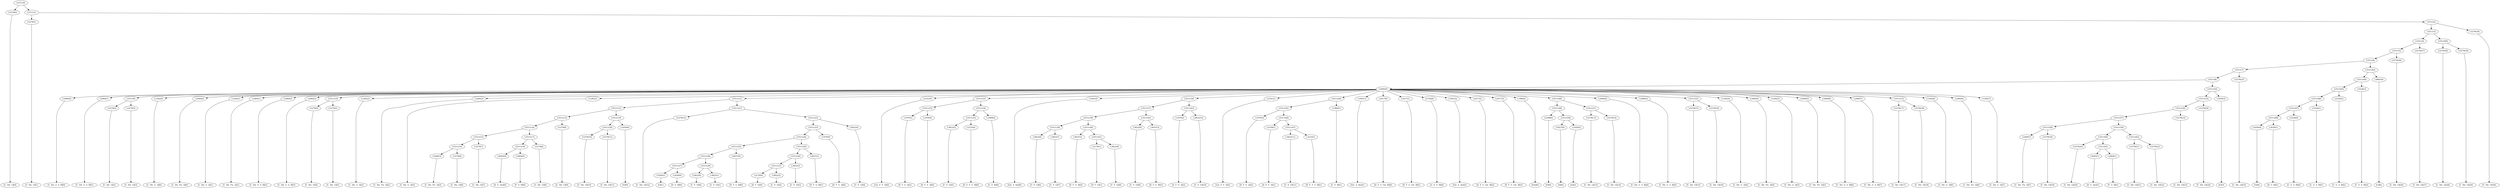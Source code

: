digraph sample{
"L5279(0)"->"[C  Dis  G](0)"
"L5279(1)"->"[C  Dis  G](1)"
"L2960(0)"->"[C  Dis  G  A  B](0)"
"L2960(1)"->"[C  Dis  G  A  B](1)"
"L5279(2)"->"[C  Dis  G](2)"
"L5279(3)"->"[C  Dis  G](3)"
"L5511(9)"->"L5279(2)"
"L5511(9)"->"L5279(3)"
"L1282(0)"->"[C  Dis  G  A](0)"
"L2460(0)"->"[C  Dis  Fis  A](0)"
"L1282(1)"->"[C  Dis  G  A](1)"
"L2460(1)"->"[C  Dis  Fis  A](1)"
"L2960(2)"->"[C  Dis  G  A  B](2)"
"L2960(3)"->"[C  Dis  G  A  B](3)"
"L5279(4)"->"[C  Dis  G](4)"
"L5279(5)"->"[C  Dis  G](5)"
"L5511(10)"->"L5279(4)"
"L5511(10)"->"L5279(5)"
"L1282(2)"->"[C  Dis  G  A](2)"
"L2460(2)"->"[C  Dis  Fis  A](2)"
"L1282(3)"->"[C  Dis  G  A](3)"
"L2460(3)"->"[C  Dis  Fis  A](3)"
"L5279(6)"->"[C  Dis  G](6)"
"L5511(16)"->"L2460(3)"
"L5511(16)"->"L5279(6)"
"L5279(7)"->"[C  Dis  G](7)"
"L5511(15)"->"L5511(16)"
"L5511(15)"->"L5279(7)"
"L4045(0)"->"[D  G  Ais](0)"
"L5064(0)"->"[F  G  B](0)"
"L5511(18)"->"L4045(0)"
"L5511(18)"->"L5064(0)"
"L5279(8)"->"[C  Dis  G](8)"
"L5511(17)"->"L5511(18)"
"L5511(17)"->"L5279(8)"
"L5511(14)"->"L5511(15)"
"L5511(14)"->"L5511(17)"
"L5279(9)"->"[C  Dis  G](9)"
"L5511(13)"->"L5511(14)"
"L5511(13)"->"L5279(9)"
"L5279(10)"->"[C  Dis  G](10)"
"L5279(11)"->"[C  Dis  G](11)"
"L5511(20)"->"L5279(10)"
"L5511(20)"->"L5279(11)"
"L1650(0)"->"[G](0)"
"L5511(19)"->"L5511(20)"
"L5511(19)"->"L1650(0)"
"L5511(12)"->"L5511(13)"
"L5511(12)"->"L5511(19)"
"L5279(12)"->"[C  Dis  G](12)"
"L1650(1)"->"[G](1)"
"L2639(0)"->"[D  G  B](0)"
"L5511(27)"->"L1650(1)"
"L5511(27)"->"L2639(0)"
"L3822(0)"->"[C  E  G](0)"
"L3822(1)"->"[C  E  G](1)"
"L5511(28)"->"L3822(0)"
"L5511(28)"->"L3822(1)"
"L5511(26)"->"L5511(27)"
"L5511(26)"->"L5511(28)"
"L4037(0)"->"[D  F  G  B](0)"
"L5511(25)"->"L5511(26)"
"L5511(25)"->"L4037(0)"
"L2170(0)"->"[D  F  G](0)"
"L3822(2)"->"[C  E  G](2)"
"L5511(31)"->"L2170(0)"
"L5511(31)"->"L3822(2)"
"L3822(3)"->"[C  E  G](3)"
"L5511(30)"->"L5511(31)"
"L5511(30)"->"L3822(3)"
"L4037(1)"->"[D  F  G  B](1)"
"L5511(29)"->"L5511(30)"
"L5511(29)"->"L4037(1)"
"L5511(24)"->"L5511(25)"
"L5511(24)"->"L5511(29)"
"L1970(0)"->"[D  F  G  A](0)"
"L5511(23)"->"L5511(24)"
"L5511(23)"->"L1970(0)"
"L3822(4)"->"[C  E  G](4)"
"L5511(22)"->"L5511(23)"
"L5511(22)"->"L3822(4)"
"L5511(21)"->"L5279(12)"
"L5511(21)"->"L5511(22)"
"L5511(11)"->"L5511(12)"
"L5511(11)"->"L5511(21)"
"L2161(0)"->"[Cis  E  F  A](0)"
"L1970(1)"->"[D  F  G  A](1)"
"L2359(0)"->"[D  E  F  A](0)"
"L5511(33)"->"L1970(1)"
"L5511(33)"->"L2359(0)"
"L3822(5)"->"[C  E  G](5)"
"L3233(0)"->"[D  E  F  G  B](0)"
"L5511(35)"->"L3822(5)"
"L5511(35)"->"L3233(0)"
"L1969(0)"->"[C  E  B](0)"
"L5511(34)"->"L5511(35)"
"L5511(34)"->"L1969(0)"
"L5511(32)"->"L5511(33)"
"L5511(32)"->"L5511(34)"
"L1001(0)"->"[Gis  A  Ais](0)"
"L3822(6)"->"[C  E  G](6)"
"L3822(7)"->"[C  E  G](7)"
"L5511(39)"->"L3822(6)"
"L5511(39)"->"L3822(7)"
"L4037(2)"->"[D  F  G  B](2)"
"L2170(1)"->"[D  F  G](1)"
"L3822(8)"->"[C  E  G](8)"
"L5511(41)"->"L2170(1)"
"L5511(41)"->"L3822(8)"
"L5511(40)"->"L4037(2)"
"L5511(40)"->"L5511(41)"
"L5511(38)"->"L5511(39)"
"L5511(38)"->"L5511(40)"
"L3822(9)"->"[C  E  G](9)"
"L4037(3)"->"[D  F  G  B](3)"
"L5511(42)"->"L3822(9)"
"L5511(42)"->"L4037(3)"
"L5511(37)"->"L5511(38)"
"L5511(37)"->"L5511(42)"
"L1970(2)"->"[D  F  G  A](2)"
"L3822(10)"->"[C  E  G](10)"
"L5511(43)"->"L1970(2)"
"L5511(43)"->"L3822(10)"
"L5511(36)"->"L5511(37)"
"L5511(36)"->"L5511(43)"
"L2161(1)"->"[Cis  E  F  A](1)"
"L1970(3)"->"[D  F  G  A](3)"
"L2359(1)"->"[D  E  F  A](1)"
"L3822(11)"->"[C  E  G](11)"
"L3233(1)"->"[D  E  F  G  B](1)"
"L5511(47)"->"L3822(11)"
"L5511(47)"->"L3233(1)"
"L5511(46)"->"L2359(1)"
"L5511(46)"->"L5511(47)"
"L5511(45)"->"L1970(3)"
"L5511(45)"->"L5511(46)"
"L1969(1)"->"[C  E  B](1)"
"L5511(44)"->"L5511(45)"
"L5511(44)"->"L1969(1)"
"L1001(1)"->"[Gis  A  Ais](1)"
"L2417(0)"->"[D  F  G  Gis  B](0)"
"L2417(1)"->"[D  F  G  Gis  B](1)"
"L2744(0)"->"[C  E  G  B](0)"
"L1001(2)"->"[Gis  A  Ais](2)"
"L2417(2)"->"[D  F  G  Gis  B](2)"
"L2417(3)"->"[D  F  G  Gis  B](3)"
"L-686(0)"->"[Gis](0)"
"L2388(0)"->"[F](0)"
"L5027(0)"->"[D](0)"
"L1650(2)"->"[G](2)"
"L5511(50)"->"L5027(0)"
"L5511(50)"->"L1650(2)"
"L5511(49)"->"L2388(0)"
"L5511(49)"->"L5511(50)"
"L5279(13)"->"[C  Dis  G](13)"
"L5279(14)"->"[C  Dis  G](14)"
"L5511(51)"->"L5279(13)"
"L5511(51)"->"L5279(14)"
"L5511(48)"->"L5511(49)"
"L5511(48)"->"L5511(51)"
"L2960(4)"->"[C  Dis  G  A  B](4)"
"L2960(5)"->"[C  Dis  G  A  B](5)"
"L5279(15)"->"[C  Dis  G](15)"
"L5279(16)"->"[C  Dis  G](16)"
"L5511(52)"->"L5279(15)"
"L5511(52)"->"L5279(16)"
"L1282(4)"->"[C  Dis  G  A](4)"
"L2460(4)"->"[C  Dis  Fis  A](4)"
"L1282(5)"->"[C  Dis  G  A](5)"
"L2460(5)"->"[C  Dis  Fis  A](5)"
"L2960(6)"->"[C  Dis  G  A  B](6)"
"L2960(7)"->"[C  Dis  G  A  B](7)"
"L5279(17)"->"[C  Dis  G](17)"
"L5279(18)"->"[C  Dis  G](18)"
"L5511(53)"->"L5279(17)"
"L5511(53)"->"L5279(18)"
"L1282(6)"->"[C  Dis  G  A](6)"
"L2460(6)"->"[C  Dis  Fis  A](6)"
"L1282(7)"->"[C  Dis  G  A](7)"
"L5495(0)"->"L2960(0)"
"L5495(0)"->"L2960(1)"
"L5495(0)"->"L5511(9)"
"L5495(0)"->"L1282(0)"
"L5495(0)"->"L2460(0)"
"L5495(0)"->"L1282(1)"
"L5495(0)"->"L2460(1)"
"L5495(0)"->"L2960(2)"
"L5495(0)"->"L2960(3)"
"L5495(0)"->"L5511(10)"
"L5495(0)"->"L1282(2)"
"L5495(0)"->"L2460(2)"
"L5495(0)"->"L1282(3)"
"L5495(0)"->"L5511(11)"
"L5495(0)"->"L2161(0)"
"L5495(0)"->"L5511(32)"
"L5495(0)"->"L1001(0)"
"L5495(0)"->"L5511(36)"
"L5495(0)"->"L2161(1)"
"L5495(0)"->"L5511(44)"
"L5495(0)"->"L1001(1)"
"L5495(0)"->"L2417(0)"
"L5495(0)"->"L2417(1)"
"L5495(0)"->"L2744(0)"
"L5495(0)"->"L1001(2)"
"L5495(0)"->"L2417(2)"
"L5495(0)"->"L2417(3)"
"L5495(0)"->"L-686(0)"
"L5495(0)"->"L5511(48)"
"L5495(0)"->"L2960(4)"
"L5495(0)"->"L2960(5)"
"L5495(0)"->"L5511(52)"
"L5495(0)"->"L1282(4)"
"L5495(0)"->"L2460(4)"
"L5495(0)"->"L1282(5)"
"L5495(0)"->"L2460(5)"
"L5495(0)"->"L2960(6)"
"L5495(0)"->"L2960(7)"
"L5495(0)"->"L5511(53)"
"L5495(0)"->"L1282(6)"
"L5495(0)"->"L2460(6)"
"L5495(0)"->"L1282(7)"
"L2460(7)"->"[C  Dis  Fis  A](7)"
"L5279(19)"->"[C  Dis  G](19)"
"L5511(58)"->"L2460(7)"
"L5511(58)"->"L5279(19)"
"L5279(20)"->"[C  Dis  G](20)"
"L4045(1)"->"[D  G  Ais](1)"
"L5064(1)"->"[F  G  B](1)"
"L5511(61)"->"L4045(1)"
"L5511(61)"->"L5064(1)"
"L5511(60)"->"L5279(20)"
"L5511(60)"->"L5511(61)"
"L5279(21)"->"[C  Dis  G](21)"
"L5279(22)"->"[C  Dis  G](22)"
"L5511(62)"->"L5279(21)"
"L5511(62)"->"L5279(22)"
"L5511(59)"->"L5511(60)"
"L5511(59)"->"L5511(62)"
"L5511(57)"->"L5511(58)"
"L5511(57)"->"L5511(59)"
"L5279(23)"->"[C  Dis  G](23)"
"L5511(56)"->"L5511(57)"
"L5511(56)"->"L5279(23)"
"L5279(24)"->"[C  Dis  G](24)"
"L5511(55)"->"L5511(56)"
"L5511(55)"->"L5279(24)"
"L1650(3)"->"[G](3)"
"L5511(54)"->"L5511(55)"
"L5511(54)"->"L1650(3)"
"L5511(8)"->"L5495(0)"
"L5511(8)"->"L5511(54)"
"L5279(25)"->"[C  Dis  G](25)"
"L5511(7)"->"L5511(8)"
"L5511(7)"->"L5279(25)"
"L1650(4)"->"[G](4)"
"L2639(1)"->"[D  G  B](1)"
"L5511(68)"->"L1650(4)"
"L5511(68)"->"L2639(1)"
"L5226(0)"->"[C  G  A  B](0)"
"L5511(67)"->"L5511(68)"
"L5511(67)"->"L5226(0)"
"L5226(1)"->"[C  G  A  B](1)"
"L5511(66)"->"L5511(67)"
"L5511(66)"->"L5226(1)"
"L5226(2)"->"[C  G  A  B](2)"
"L5511(65)"->"L5511(66)"
"L5511(65)"->"L5226(2)"
"L5226(3)"->"[C  G  A  B](3)"
"L5511(64)"->"L5511(65)"
"L5511(64)"->"L5226(3)"
"L4865(0)"->"[C](0)"
"L5511(63)"->"L5511(64)"
"L5511(63)"->"L4865(0)"
"L5511(6)"->"L5511(7)"
"L5511(6)"->"L5511(63)"
"L5279(26)"->"[C  Dis  G](26)"
"L5511(5)"->"L5511(6)"
"L5511(5)"->"L5279(26)"
"L5279(27)"->"[C  Dis  G](27)"
"L5511(4)"->"L5511(5)"
"L5511(4)"->"L5279(27)"
"L5279(28)"->"[C  Dis  G](28)"
"L5279(29)"->"[C  Dis  G](29)"
"L5511(69)"->"L5279(28)"
"L5511(69)"->"L5279(29)"
"L5511(3)"->"L5511(4)"
"L5511(3)"->"L5511(69)"
"L5279(30)"->"[C  Dis  G](30)"
"L5511(2)"->"L5511(3)"
"L5511(2)"->"L5279(30)"
"L5511(1)"->"L5279(1)"
"L5511(1)"->"L5511(2)"
"L5511(0)"->"L5279(0)"
"L5511(0)"->"L5511(1)"
{rank = min; "L5511(0)"}
{rank = same; "L5279(0)"; "L5511(1)";}
{rank = same; "L5279(1)"; "L5511(2)";}
{rank = same; "L5511(3)"; "L5279(30)";}
{rank = same; "L5511(4)"; "L5511(69)";}
{rank = same; "L5511(5)"; "L5279(27)"; "L5279(28)"; "L5279(29)";}
{rank = same; "L5511(6)"; "L5279(26)";}
{rank = same; "L5511(7)"; "L5511(63)";}
{rank = same; "L5511(8)"; "L5279(25)"; "L5511(64)"; "L4865(0)";}
{rank = same; "L5495(0)"; "L5511(54)"; "L5511(65)"; "L5226(3)";}
{rank = same; "L2960(0)"; "L2960(1)"; "L5511(9)"; "L1282(0)"; "L2460(0)"; "L1282(1)"; "L2460(1)"; "L2960(2)"; "L2960(3)"; "L5511(10)"; "L1282(2)"; "L2460(2)"; "L1282(3)"; "L5511(11)"; "L2161(0)"; "L5511(32)"; "L1001(0)"; "L5511(36)"; "L2161(1)"; "L5511(44)"; "L1001(1)"; "L2417(0)"; "L2417(1)"; "L2744(0)"; "L1001(2)"; "L2417(2)"; "L2417(3)"; "L-686(0)"; "L5511(48)"; "L2960(4)"; "L2960(5)"; "L5511(52)"; "L1282(4)"; "L2460(4)"; "L1282(5)"; "L2460(5)"; "L2960(6)"; "L2960(7)"; "L5511(53)"; "L1282(6)"; "L2460(6)"; "L1282(7)"; "L5511(55)"; "L1650(3)"; "L5511(66)"; "L5226(2)";}
{rank = same; "L5279(2)"; "L5279(3)"; "L5279(4)"; "L5279(5)"; "L5511(12)"; "L5511(21)"; "L5511(33)"; "L5511(34)"; "L5511(37)"; "L5511(43)"; "L5511(45)"; "L1969(1)"; "L5511(49)"; "L5511(51)"; "L5279(15)"; "L5279(16)"; "L5279(17)"; "L5279(18)"; "L5511(56)"; "L5279(24)"; "L5511(67)"; "L5226(1)";}
{rank = same; "L5511(13)"; "L5511(19)"; "L5279(12)"; "L5511(22)"; "L1970(1)"; "L2359(0)"; "L5511(35)"; "L1969(0)"; "L5511(38)"; "L5511(42)"; "L1970(2)"; "L3822(10)"; "L1970(3)"; "L5511(46)"; "L2388(0)"; "L5511(50)"; "L5279(13)"; "L5279(14)"; "L5511(57)"; "L5279(23)"; "L5511(68)"; "L5226(0)";}
{rank = same; "L5511(14)"; "L5279(9)"; "L5511(20)"; "L1650(0)"; "L5511(23)"; "L3822(4)"; "L3822(5)"; "L3233(0)"; "L5511(39)"; "L5511(40)"; "L3822(9)"; "L4037(3)"; "L2359(1)"; "L5511(47)"; "L5027(0)"; "L1650(2)"; "L5511(58)"; "L5511(59)"; "L1650(4)"; "L2639(1)";}
{rank = same; "L5511(15)"; "L5511(17)"; "L5279(10)"; "L5279(11)"; "L5511(24)"; "L1970(0)"; "L3822(6)"; "L3822(7)"; "L4037(2)"; "L5511(41)"; "L3822(11)"; "L3233(1)"; "L2460(7)"; "L5279(19)"; "L5511(60)"; "L5511(62)";}
{rank = same; "L5511(16)"; "L5279(7)"; "L5511(18)"; "L5279(8)"; "L5511(25)"; "L5511(29)"; "L2170(1)"; "L3822(8)"; "L5279(20)"; "L5511(61)"; "L5279(21)"; "L5279(22)";}
{rank = same; "L2460(3)"; "L5279(6)"; "L4045(0)"; "L5064(0)"; "L5511(26)"; "L4037(0)"; "L5511(30)"; "L4037(1)"; "L4045(1)"; "L5064(1)";}
{rank = same; "L5511(27)"; "L5511(28)"; "L5511(31)"; "L3822(3)";}
{rank = same; "L1650(1)"; "L2639(0)"; "L3822(0)"; "L3822(1)"; "L2170(0)"; "L3822(2)";}
{rank = max; "[C  Dis  Fis  A](0)"; "[C  Dis  Fis  A](1)"; "[C  Dis  Fis  A](2)"; "[C  Dis  Fis  A](3)"; "[C  Dis  Fis  A](4)"; "[C  Dis  Fis  A](5)"; "[C  Dis  Fis  A](6)"; "[C  Dis  Fis  A](7)"; "[C  Dis  G  A  B](0)"; "[C  Dis  G  A  B](1)"; "[C  Dis  G  A  B](2)"; "[C  Dis  G  A  B](3)"; "[C  Dis  G  A  B](4)"; "[C  Dis  G  A  B](5)"; "[C  Dis  G  A  B](6)"; "[C  Dis  G  A  B](7)"; "[C  Dis  G  A](0)"; "[C  Dis  G  A](1)"; "[C  Dis  G  A](2)"; "[C  Dis  G  A](3)"; "[C  Dis  G  A](4)"; "[C  Dis  G  A](5)"; "[C  Dis  G  A](6)"; "[C  Dis  G  A](7)"; "[C  Dis  G](0)"; "[C  Dis  G](1)"; "[C  Dis  G](10)"; "[C  Dis  G](11)"; "[C  Dis  G](12)"; "[C  Dis  G](13)"; "[C  Dis  G](14)"; "[C  Dis  G](15)"; "[C  Dis  G](16)"; "[C  Dis  G](17)"; "[C  Dis  G](18)"; "[C  Dis  G](19)"; "[C  Dis  G](2)"; "[C  Dis  G](20)"; "[C  Dis  G](21)"; "[C  Dis  G](22)"; "[C  Dis  G](23)"; "[C  Dis  G](24)"; "[C  Dis  G](25)"; "[C  Dis  G](26)"; "[C  Dis  G](27)"; "[C  Dis  G](28)"; "[C  Dis  G](29)"; "[C  Dis  G](3)"; "[C  Dis  G](30)"; "[C  Dis  G](4)"; "[C  Dis  G](5)"; "[C  Dis  G](6)"; "[C  Dis  G](7)"; "[C  Dis  G](8)"; "[C  Dis  G](9)"; "[C  E  B](0)"; "[C  E  B](1)"; "[C  E  G  B](0)"; "[C  E  G](0)"; "[C  E  G](1)"; "[C  E  G](10)"; "[C  E  G](11)"; "[C  E  G](2)"; "[C  E  G](3)"; "[C  E  G](4)"; "[C  E  G](5)"; "[C  E  G](6)"; "[C  E  G](7)"; "[C  E  G](8)"; "[C  E  G](9)"; "[C  G  A  B](0)"; "[C  G  A  B](1)"; "[C  G  A  B](2)"; "[C  G  A  B](3)"; "[C](0)"; "[Cis  E  F  A](0)"; "[Cis  E  F  A](1)"; "[D  E  F  A](0)"; "[D  E  F  A](1)"; "[D  E  F  G  B](0)"; "[D  E  F  G  B](1)"; "[D  F  G  A](0)"; "[D  F  G  A](1)"; "[D  F  G  A](2)"; "[D  F  G  A](3)"; "[D  F  G  B](0)"; "[D  F  G  B](1)"; "[D  F  G  B](2)"; "[D  F  G  B](3)"; "[D  F  G  Gis  B](0)"; "[D  F  G  Gis  B](1)"; "[D  F  G  Gis  B](2)"; "[D  F  G  Gis  B](3)"; "[D  F  G](0)"; "[D  F  G](1)"; "[D  G  Ais](0)"; "[D  G  Ais](1)"; "[D  G  B](0)"; "[D  G  B](1)"; "[D](0)"; "[F  G  B](0)"; "[F  G  B](1)"; "[F](0)"; "[G](0)"; "[G](1)"; "[G](2)"; "[G](3)"; "[G](4)"; "[Gis  A  Ais](0)"; "[Gis  A  Ais](1)"; "[Gis  A  Ais](2)"; "[Gis](0)";}
}